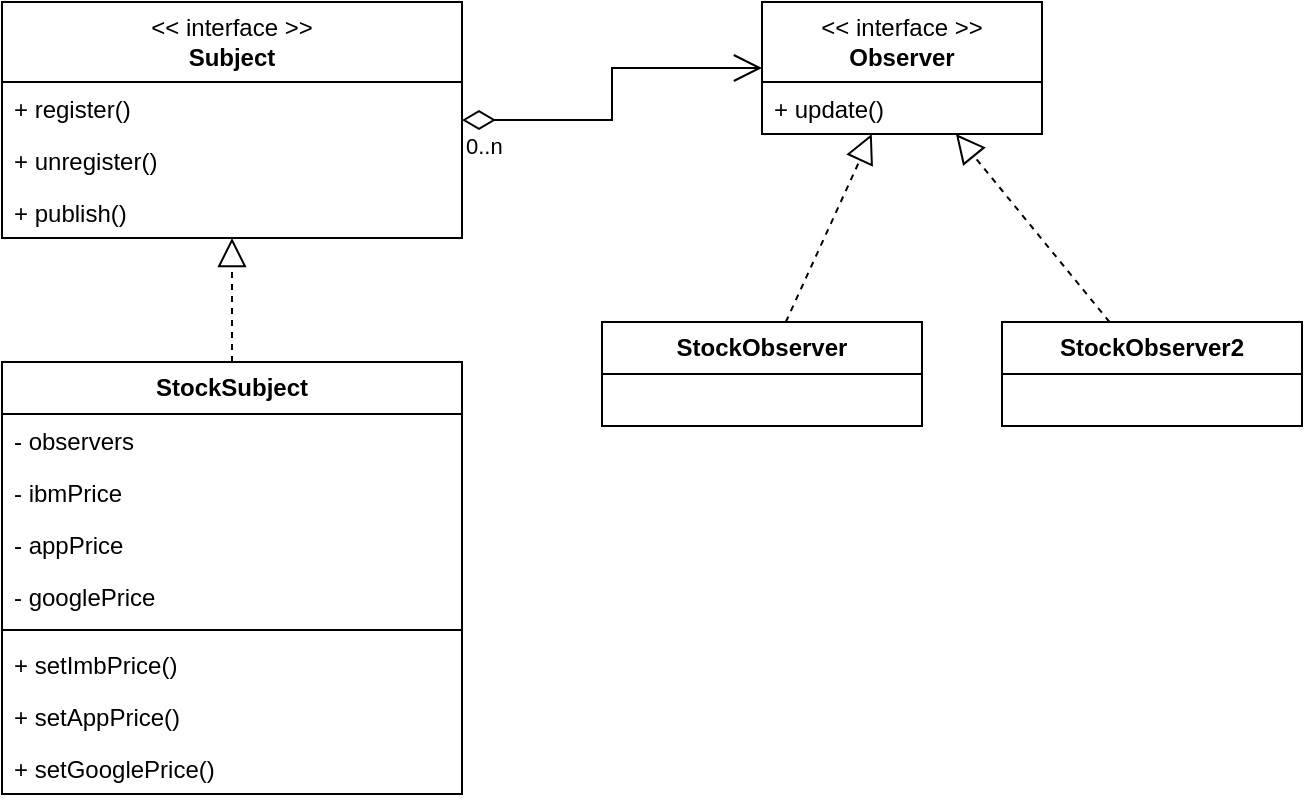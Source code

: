 <mxfile version="21.6.8" type="github">
  <diagram id="ol0al3_O7qeimlaXuuzj" name="Page-1">
    <mxGraphModel dx="1102" dy="504" grid="1" gridSize="10" guides="1" tooltips="1" connect="1" arrows="1" fold="1" page="1" pageScale="1" pageWidth="850" pageHeight="1100" math="0" shadow="0">
      <root>
        <mxCell id="0" />
        <mxCell id="1" parent="0" />
        <mxCell id="n4xZi3wqIaFylWsxnWv0-1" value="&amp;lt;&amp;lt; interface &amp;gt;&amp;gt;&lt;br&gt;&lt;b&gt;Subject&lt;/b&gt;" style="swimlane;fontStyle=0;childLayout=stackLayout;horizontal=1;startSize=40;fillColor=none;horizontalStack=0;resizeParent=1;resizeParentMax=0;resizeLast=0;collapsible=1;marginBottom=0;whiteSpace=wrap;html=1;" parent="1" vertex="1">
          <mxGeometry x="100" y="80" width="230" height="118" as="geometry" />
        </mxCell>
        <mxCell id="n4xZi3wqIaFylWsxnWv0-2" value="+ register()" style="text;strokeColor=none;fillColor=none;align=left;verticalAlign=top;spacingLeft=4;spacingRight=4;overflow=hidden;rotatable=0;points=[[0,0.5],[1,0.5]];portConstraint=eastwest;whiteSpace=wrap;html=1;" parent="n4xZi3wqIaFylWsxnWv0-1" vertex="1">
          <mxGeometry y="40" width="230" height="26" as="geometry" />
        </mxCell>
        <mxCell id="n4xZi3wqIaFylWsxnWv0-3" value="+ unregister()" style="text;strokeColor=none;fillColor=none;align=left;verticalAlign=top;spacingLeft=4;spacingRight=4;overflow=hidden;rotatable=0;points=[[0,0.5],[1,0.5]];portConstraint=eastwest;whiteSpace=wrap;html=1;" parent="n4xZi3wqIaFylWsxnWv0-1" vertex="1">
          <mxGeometry y="66" width="230" height="26" as="geometry" />
        </mxCell>
        <mxCell id="n4xZi3wqIaFylWsxnWv0-4" value="+ publish()" style="text;strokeColor=none;fillColor=none;align=left;verticalAlign=top;spacingLeft=4;spacingRight=4;overflow=hidden;rotatable=0;points=[[0,0.5],[1,0.5]];portConstraint=eastwest;whiteSpace=wrap;html=1;" parent="n4xZi3wqIaFylWsxnWv0-1" vertex="1">
          <mxGeometry y="92" width="230" height="26" as="geometry" />
        </mxCell>
        <mxCell id="n4xZi3wqIaFylWsxnWv0-5" value="&amp;lt;&amp;lt; interface &amp;gt;&amp;gt;&lt;br style=&quot;border-color: var(--border-color);&quot;&gt;&lt;b&gt;Observer&lt;/b&gt;" style="swimlane;fontStyle=0;childLayout=stackLayout;horizontal=1;startSize=40;fillColor=none;horizontalStack=0;resizeParent=1;resizeParentMax=0;resizeLast=0;collapsible=1;marginBottom=0;whiteSpace=wrap;html=1;" parent="1" vertex="1">
          <mxGeometry x="480" y="80" width="140" height="66" as="geometry" />
        </mxCell>
        <mxCell id="n4xZi3wqIaFylWsxnWv0-7" value="+ update()" style="text;strokeColor=none;fillColor=none;align=left;verticalAlign=top;spacingLeft=4;spacingRight=4;overflow=hidden;rotatable=0;points=[[0,0.5],[1,0.5]];portConstraint=eastwest;whiteSpace=wrap;html=1;" parent="n4xZi3wqIaFylWsxnWv0-5" vertex="1">
          <mxGeometry y="40" width="140" height="26" as="geometry" />
        </mxCell>
        <mxCell id="6RVkD7acKFJWYVjltDq_-1" value="&lt;b&gt;StockSubject&lt;/b&gt;" style="swimlane;fontStyle=0;childLayout=stackLayout;horizontal=1;startSize=26;fillColor=none;horizontalStack=0;resizeParent=1;resizeParentMax=0;resizeLast=0;collapsible=1;marginBottom=0;whiteSpace=wrap;html=1;" vertex="1" parent="1">
          <mxGeometry x="100" y="260" width="230" height="216" as="geometry" />
        </mxCell>
        <mxCell id="6RVkD7acKFJWYVjltDq_-2" value="- observers" style="text;strokeColor=none;fillColor=none;align=left;verticalAlign=top;spacingLeft=4;spacingRight=4;overflow=hidden;rotatable=0;points=[[0,0.5],[1,0.5]];portConstraint=eastwest;whiteSpace=wrap;html=1;" vertex="1" parent="6RVkD7acKFJWYVjltDq_-1">
          <mxGeometry y="26" width="230" height="26" as="geometry" />
        </mxCell>
        <mxCell id="6RVkD7acKFJWYVjltDq_-3" value="- ibmPrice" style="text;strokeColor=none;fillColor=none;align=left;verticalAlign=top;spacingLeft=4;spacingRight=4;overflow=hidden;rotatable=0;points=[[0,0.5],[1,0.5]];portConstraint=eastwest;whiteSpace=wrap;html=1;" vertex="1" parent="6RVkD7acKFJWYVjltDq_-1">
          <mxGeometry y="52" width="230" height="26" as="geometry" />
        </mxCell>
        <mxCell id="6RVkD7acKFJWYVjltDq_-4" value="-&amp;nbsp;appPrice" style="text;strokeColor=none;fillColor=none;align=left;verticalAlign=top;spacingLeft=4;spacingRight=4;overflow=hidden;rotatable=0;points=[[0,0.5],[1,0.5]];portConstraint=eastwest;whiteSpace=wrap;html=1;" vertex="1" parent="6RVkD7acKFJWYVjltDq_-1">
          <mxGeometry y="78" width="230" height="26" as="geometry" />
        </mxCell>
        <mxCell id="6RVkD7acKFJWYVjltDq_-5" value="- googlePrice" style="text;strokeColor=none;fillColor=none;align=left;verticalAlign=top;spacingLeft=4;spacingRight=4;overflow=hidden;rotatable=0;points=[[0,0.5],[1,0.5]];portConstraint=eastwest;whiteSpace=wrap;html=1;" vertex="1" parent="6RVkD7acKFJWYVjltDq_-1">
          <mxGeometry y="104" width="230" height="26" as="geometry" />
        </mxCell>
        <mxCell id="6RVkD7acKFJWYVjltDq_-7" value="" style="line;strokeWidth=1;fillColor=none;align=left;verticalAlign=middle;spacingTop=-1;spacingLeft=3;spacingRight=3;rotatable=0;labelPosition=right;points=[];portConstraint=eastwest;strokeColor=inherit;" vertex="1" parent="6RVkD7acKFJWYVjltDq_-1">
          <mxGeometry y="130" width="230" height="8" as="geometry" />
        </mxCell>
        <mxCell id="6RVkD7acKFJWYVjltDq_-6" value="+ setImbPrice()" style="text;strokeColor=none;fillColor=none;align=left;verticalAlign=top;spacingLeft=4;spacingRight=4;overflow=hidden;rotatable=0;points=[[0,0.5],[1,0.5]];portConstraint=eastwest;whiteSpace=wrap;html=1;" vertex="1" parent="6RVkD7acKFJWYVjltDq_-1">
          <mxGeometry y="138" width="230" height="26" as="geometry" />
        </mxCell>
        <mxCell id="6RVkD7acKFJWYVjltDq_-8" value="+ setAppPrice()" style="text;strokeColor=none;fillColor=none;align=left;verticalAlign=top;spacingLeft=4;spacingRight=4;overflow=hidden;rotatable=0;points=[[0,0.5],[1,0.5]];portConstraint=eastwest;whiteSpace=wrap;html=1;" vertex="1" parent="6RVkD7acKFJWYVjltDq_-1">
          <mxGeometry y="164" width="230" height="26" as="geometry" />
        </mxCell>
        <mxCell id="6RVkD7acKFJWYVjltDq_-9" value="+ setGooglePrice()" style="text;strokeColor=none;fillColor=none;align=left;verticalAlign=top;spacingLeft=4;spacingRight=4;overflow=hidden;rotatable=0;points=[[0,0.5],[1,0.5]];portConstraint=eastwest;whiteSpace=wrap;html=1;" vertex="1" parent="6RVkD7acKFJWYVjltDq_-1">
          <mxGeometry y="190" width="230" height="26" as="geometry" />
        </mxCell>
        <mxCell id="6RVkD7acKFJWYVjltDq_-10" value="" style="endArrow=block;dashed=1;endFill=0;endSize=12;html=1;rounded=0;" edge="1" parent="1" source="6RVkD7acKFJWYVjltDq_-1" target="n4xZi3wqIaFylWsxnWv0-1">
          <mxGeometry width="160" relative="1" as="geometry">
            <mxPoint x="470" y="280" as="sourcePoint" />
            <mxPoint x="630" y="280" as="targetPoint" />
          </mxGeometry>
        </mxCell>
        <mxCell id="6RVkD7acKFJWYVjltDq_-11" value="" style="endArrow=open;html=1;endSize=12;startArrow=diamondThin;startSize=14;startFill=0;edgeStyle=orthogonalEdgeStyle;rounded=0;" edge="1" parent="1" source="n4xZi3wqIaFylWsxnWv0-1" target="n4xZi3wqIaFylWsxnWv0-5">
          <mxGeometry relative="1" as="geometry">
            <mxPoint x="345" y="110" as="sourcePoint" />
            <mxPoint x="450" y="110" as="targetPoint" />
          </mxGeometry>
        </mxCell>
        <mxCell id="6RVkD7acKFJWYVjltDq_-12" value="0..n" style="edgeLabel;resizable=0;html=1;align=left;verticalAlign=top;" connectable="0" vertex="1" parent="6RVkD7acKFJWYVjltDq_-11">
          <mxGeometry x="-1" relative="1" as="geometry" />
        </mxCell>
        <mxCell id="6RVkD7acKFJWYVjltDq_-16" value="&lt;b&gt;StockObserver&lt;/b&gt;" style="swimlane;fontStyle=0;childLayout=stackLayout;horizontal=1;startSize=26;fillColor=none;horizontalStack=0;resizeParent=1;resizeParentMax=0;resizeLast=0;collapsible=1;marginBottom=0;whiteSpace=wrap;html=1;" vertex="1" parent="1">
          <mxGeometry x="400" y="240" width="160" height="52" as="geometry" />
        </mxCell>
        <mxCell id="6RVkD7acKFJWYVjltDq_-25" value="&lt;b&gt;StockObserver2&lt;/b&gt;" style="swimlane;fontStyle=0;childLayout=stackLayout;horizontal=1;startSize=26;fillColor=none;horizontalStack=0;resizeParent=1;resizeParentMax=0;resizeLast=0;collapsible=1;marginBottom=0;whiteSpace=wrap;html=1;" vertex="1" parent="1">
          <mxGeometry x="600" y="240" width="150" height="52" as="geometry" />
        </mxCell>
        <mxCell id="6RVkD7acKFJWYVjltDq_-34" value="" style="endArrow=block;dashed=1;endFill=0;endSize=12;html=1;rounded=0;" edge="1" parent="1" source="6RVkD7acKFJWYVjltDq_-16" target="n4xZi3wqIaFylWsxnWv0-5">
          <mxGeometry width="160" relative="1" as="geometry">
            <mxPoint x="225" y="270" as="sourcePoint" />
            <mxPoint x="225" y="208" as="targetPoint" />
          </mxGeometry>
        </mxCell>
        <mxCell id="6RVkD7acKFJWYVjltDq_-35" value="" style="endArrow=block;dashed=1;endFill=0;endSize=12;html=1;rounded=0;" edge="1" parent="1" source="6RVkD7acKFJWYVjltDq_-25" target="n4xZi3wqIaFylWsxnWv0-5">
          <mxGeometry width="160" relative="1" as="geometry">
            <mxPoint x="502" y="250" as="sourcePoint" />
            <mxPoint x="545" y="156" as="targetPoint" />
          </mxGeometry>
        </mxCell>
      </root>
    </mxGraphModel>
  </diagram>
</mxfile>
